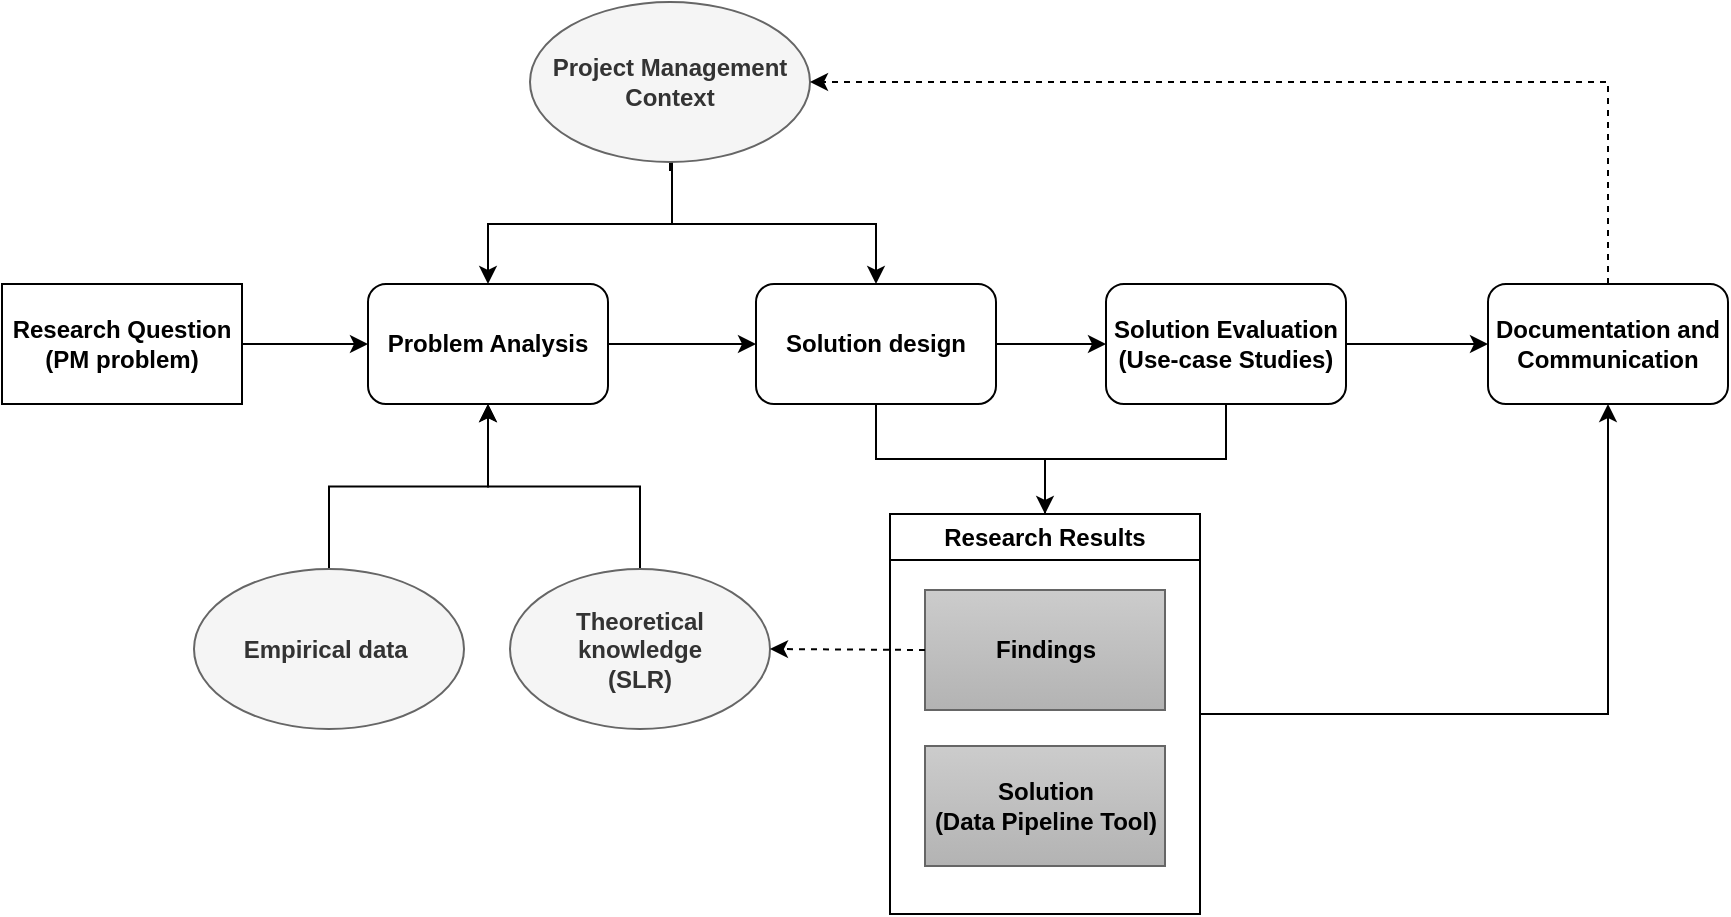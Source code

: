 <mxfile version="24.2.2" type="github">
  <diagram name="Page-1" id="4Zaibh6EcHTlCjL74iSX">
    <mxGraphModel dx="1579" dy="679" grid="0" gridSize="10" guides="1" tooltips="1" connect="1" arrows="1" fold="1" page="0" pageScale="1" pageWidth="827" pageHeight="1169" math="0" shadow="0">
      <root>
        <mxCell id="0" />
        <mxCell id="1" parent="0" />
        <mxCell id="iGCNCBQT7w2wmFvlcftO-1" value="" style="edgeStyle=orthogonalEdgeStyle;rounded=0;orthogonalLoop=1;jettySize=auto;html=1;" edge="1" parent="1" source="G3mQ4Sn72wITnhxl2ZLJ-1" target="G3mQ4Sn72wITnhxl2ZLJ-3">
          <mxGeometry relative="1" as="geometry" />
        </mxCell>
        <mxCell id="G3mQ4Sn72wITnhxl2ZLJ-1" value="&lt;b&gt;Research Question (PM problem)&lt;/b&gt;" style="rounded=0;whiteSpace=wrap;html=1;" parent="1" vertex="1">
          <mxGeometry x="-82" y="203" width="120" height="60" as="geometry" />
        </mxCell>
        <mxCell id="iGCNCBQT7w2wmFvlcftO-2" value="" style="edgeStyle=orthogonalEdgeStyle;rounded=0;orthogonalLoop=1;jettySize=auto;html=1;" edge="1" parent="1" source="G3mQ4Sn72wITnhxl2ZLJ-3" target="G3mQ4Sn72wITnhxl2ZLJ-4">
          <mxGeometry relative="1" as="geometry" />
        </mxCell>
        <mxCell id="G3mQ4Sn72wITnhxl2ZLJ-3" value="Problem Analysis" style="rounded=1;whiteSpace=wrap;html=1;fontStyle=1" parent="1" vertex="1">
          <mxGeometry x="101" y="203" width="120" height="60" as="geometry" />
        </mxCell>
        <mxCell id="iGCNCBQT7w2wmFvlcftO-4" value="" style="edgeStyle=orthogonalEdgeStyle;rounded=0;orthogonalLoop=1;jettySize=auto;html=1;" edge="1" parent="1" source="G3mQ4Sn72wITnhxl2ZLJ-5" target="G3mQ4Sn72wITnhxl2ZLJ-8">
          <mxGeometry relative="1" as="geometry" />
        </mxCell>
        <mxCell id="G3mQ4Sn72wITnhxl2ZLJ-5" value="Solution Evaluation&lt;div&gt;(Use-case Studies)&lt;/div&gt;" style="rounded=1;whiteSpace=wrap;html=1;fontStyle=1" parent="1" vertex="1">
          <mxGeometry x="470" y="203" width="120" height="60" as="geometry" />
        </mxCell>
        <mxCell id="G3mQ4Sn72wITnhxl2ZLJ-8" value="Documentation and Communication" style="rounded=1;whiteSpace=wrap;html=1;fontStyle=1" parent="1" vertex="1">
          <mxGeometry x="661" y="203" width="120" height="60" as="geometry" />
        </mxCell>
        <mxCell id="iGCNCBQT7w2wmFvlcftO-19" value="" style="edgeStyle=orthogonalEdgeStyle;rounded=0;orthogonalLoop=1;jettySize=auto;html=1;" edge="1" parent="1" source="G3mQ4Sn72wITnhxl2ZLJ-11" target="G3mQ4Sn72wITnhxl2ZLJ-3">
          <mxGeometry relative="1" as="geometry" />
        </mxCell>
        <mxCell id="G3mQ4Sn72wITnhxl2ZLJ-11" value="Theoretical knowledge&lt;div&gt;(SLR)&lt;/div&gt;" style="ellipse;whiteSpace=wrap;html=1;fillColor=#f5f5f5;fontColor=#333333;strokeColor=#666666;fontStyle=1" parent="1" vertex="1">
          <mxGeometry x="172" y="345.5" width="130" height="80" as="geometry" />
        </mxCell>
        <mxCell id="iGCNCBQT7w2wmFvlcftO-23" value="" style="edgeStyle=orthogonalEdgeStyle;rounded=0;orthogonalLoop=1;jettySize=auto;html=1;entryX=0.5;entryY=1;entryDx=0;entryDy=0;" edge="1" parent="1" source="G3mQ4Sn72wITnhxl2ZLJ-14" target="G3mQ4Sn72wITnhxl2ZLJ-8">
          <mxGeometry relative="1" as="geometry">
            <mxPoint x="590" y="396" as="targetPoint" />
          </mxGeometry>
        </mxCell>
        <mxCell id="G3mQ4Sn72wITnhxl2ZLJ-14" value="Research Results" style="swimlane;whiteSpace=wrap;html=1;" parent="1" vertex="1">
          <mxGeometry x="362" y="318" width="155" height="200" as="geometry">
            <mxRectangle x="332" y="314" width="136" height="26" as="alternateBounds" />
          </mxGeometry>
        </mxCell>
        <mxCell id="G3mQ4Sn72wITnhxl2ZLJ-12" value="Findings" style="rounded=0;whiteSpace=wrap;html=1;fillColor=#CCCCCC;gradientColor=#b3b3b3;strokeColor=#666666;fontStyle=1" parent="G3mQ4Sn72wITnhxl2ZLJ-14" vertex="1">
          <mxGeometry x="17.5" y="38" width="120" height="60" as="geometry" />
        </mxCell>
        <mxCell id="G3mQ4Sn72wITnhxl2ZLJ-13" value="Solution&lt;br&gt;(Data Pipeline Tool)" style="rounded=0;whiteSpace=wrap;html=1;fillColor=#CCCCCC;gradientColor=#b3b3b3;strokeColor=#666666;fontStyle=1" parent="G3mQ4Sn72wITnhxl2ZLJ-14" vertex="1">
          <mxGeometry x="17.5" y="116" width="120" height="60" as="geometry" />
        </mxCell>
        <mxCell id="iGCNCBQT7w2wmFvlcftO-10" value="" style="edgeStyle=orthogonalEdgeStyle;rounded=0;orthogonalLoop=1;jettySize=auto;html=1;exitX=0.5;exitY=1;exitDx=0;exitDy=0;entryX=0.5;entryY=0;entryDx=0;entryDy=0;" edge="1" parent="1" source="G3mQ4Sn72wITnhxl2ZLJ-10" target="G3mQ4Sn72wITnhxl2ZLJ-3">
          <mxGeometry relative="1" as="geometry">
            <mxPoint x="169" y="202" as="targetPoint" />
            <Array as="points">
              <mxPoint x="253" y="173" />
              <mxPoint x="161" y="173" />
            </Array>
          </mxGeometry>
        </mxCell>
        <mxCell id="iGCNCBQT7w2wmFvlcftO-11" value="" style="edgeStyle=orthogonalEdgeStyle;rounded=0;orthogonalLoop=1;jettySize=auto;html=1;entryX=0.5;entryY=0;entryDx=0;entryDy=0;exitX=0.5;exitY=1;exitDx=0;exitDy=0;" edge="1" parent="1" source="G3mQ4Sn72wITnhxl2ZLJ-10" target="G3mQ4Sn72wITnhxl2ZLJ-4">
          <mxGeometry relative="1" as="geometry">
            <Array as="points">
              <mxPoint x="253" y="146" />
              <mxPoint x="253" y="173" />
              <mxPoint x="355" y="173" />
            </Array>
          </mxGeometry>
        </mxCell>
        <mxCell id="G3mQ4Sn72wITnhxl2ZLJ-10" value="Project Management Context" style="ellipse;whiteSpace=wrap;html=1;fillColor=#f5f5f5;fontColor=#333333;strokeColor=#666666;fontStyle=1" parent="1" vertex="1">
          <mxGeometry x="182" y="62" width="140" height="80" as="geometry" />
        </mxCell>
        <mxCell id="iGCNCBQT7w2wmFvlcftO-3" value="" style="edgeStyle=orthogonalEdgeStyle;rounded=0;orthogonalLoop=1;jettySize=auto;html=1;" edge="1" parent="1" source="G3mQ4Sn72wITnhxl2ZLJ-4" target="G3mQ4Sn72wITnhxl2ZLJ-5">
          <mxGeometry relative="1" as="geometry" />
        </mxCell>
        <mxCell id="G3mQ4Sn72wITnhxl2ZLJ-4" value="Solution design" style="rounded=1;whiteSpace=wrap;html=1;fontStyle=1" parent="1" vertex="1">
          <mxGeometry x="295" y="203" width="120" height="60" as="geometry" />
        </mxCell>
        <mxCell id="iGCNCBQT7w2wmFvlcftO-18" value="" style="edgeStyle=orthogonalEdgeStyle;rounded=0;orthogonalLoop=1;jettySize=auto;html=1;entryX=0.5;entryY=1;entryDx=0;entryDy=0;exitX=0.5;exitY=0;exitDx=0;exitDy=0;" edge="1" parent="1" source="iGCNCBQT7w2wmFvlcftO-5" target="G3mQ4Sn72wITnhxl2ZLJ-3">
          <mxGeometry relative="1" as="geometry" />
        </mxCell>
        <mxCell id="iGCNCBQT7w2wmFvlcftO-5" value="&lt;span style=&quot;color: rgb(51, 51, 51);&quot;&gt;Empirical data&amp;nbsp;&lt;/span&gt;" style="ellipse;whiteSpace=wrap;html=1;fillColor=#f5f5f5;fontColor=#333333;strokeColor=#666666;fontStyle=1" vertex="1" parent="1">
          <mxGeometry x="14" y="345.5" width="135" height="80" as="geometry" />
        </mxCell>
        <mxCell id="iGCNCBQT7w2wmFvlcftO-17" value="" style="endArrow=none;startArrow=none;html=1;rounded=0;entryX=0.5;entryY=1;entryDx=0;entryDy=0;exitX=0.5;exitY=0;exitDx=0;exitDy=0;edgeStyle=orthogonalEdgeStyle;startFill=0;endFill=0;" edge="1" parent="1" source="G3mQ4Sn72wITnhxl2ZLJ-14" target="G3mQ4Sn72wITnhxl2ZLJ-4">
          <mxGeometry width="50" height="50" relative="1" as="geometry">
            <mxPoint x="288" y="324" as="sourcePoint" />
            <mxPoint x="338" y="274" as="targetPoint" />
          </mxGeometry>
        </mxCell>
        <mxCell id="iGCNCBQT7w2wmFvlcftO-25" value="" style="endArrow=none;startArrow=classic;html=1;rounded=0;entryX=0.5;entryY=1;entryDx=0;entryDy=0;exitX=0.5;exitY=0;exitDx=0;exitDy=0;edgeStyle=orthogonalEdgeStyle;endFill=0;" edge="1" parent="1" source="G3mQ4Sn72wITnhxl2ZLJ-14" target="G3mQ4Sn72wITnhxl2ZLJ-5">
          <mxGeometry width="50" height="50" relative="1" as="geometry">
            <mxPoint x="452" y="306" as="sourcePoint" />
            <mxPoint x="365" y="273" as="targetPoint" />
          </mxGeometry>
        </mxCell>
        <mxCell id="iGCNCBQT7w2wmFvlcftO-27" value="" style="endArrow=classic;html=1;rounded=0;exitX=0;exitY=0.5;exitDx=0;exitDy=0;entryX=1;entryY=0.5;entryDx=0;entryDy=0;dashed=1;" edge="1" parent="1" source="G3mQ4Sn72wITnhxl2ZLJ-12" target="G3mQ4Sn72wITnhxl2ZLJ-11">
          <mxGeometry relative="1" as="geometry">
            <mxPoint x="288" y="311" as="sourcePoint" />
            <mxPoint x="388" y="311" as="targetPoint" />
          </mxGeometry>
        </mxCell>
        <mxCell id="iGCNCBQT7w2wmFvlcftO-33" value="" style="endArrow=classic;html=1;rounded=0;exitX=0.5;exitY=0;exitDx=0;exitDy=0;entryX=1;entryY=0.5;entryDx=0;entryDy=0;edgeStyle=orthogonalEdgeStyle;dashed=1;" edge="1" parent="1" source="G3mQ4Sn72wITnhxl2ZLJ-8" target="G3mQ4Sn72wITnhxl2ZLJ-10">
          <mxGeometry relative="1" as="geometry">
            <mxPoint x="288" y="311" as="sourcePoint" />
            <mxPoint x="388" y="311" as="targetPoint" />
          </mxGeometry>
        </mxCell>
      </root>
    </mxGraphModel>
  </diagram>
</mxfile>
